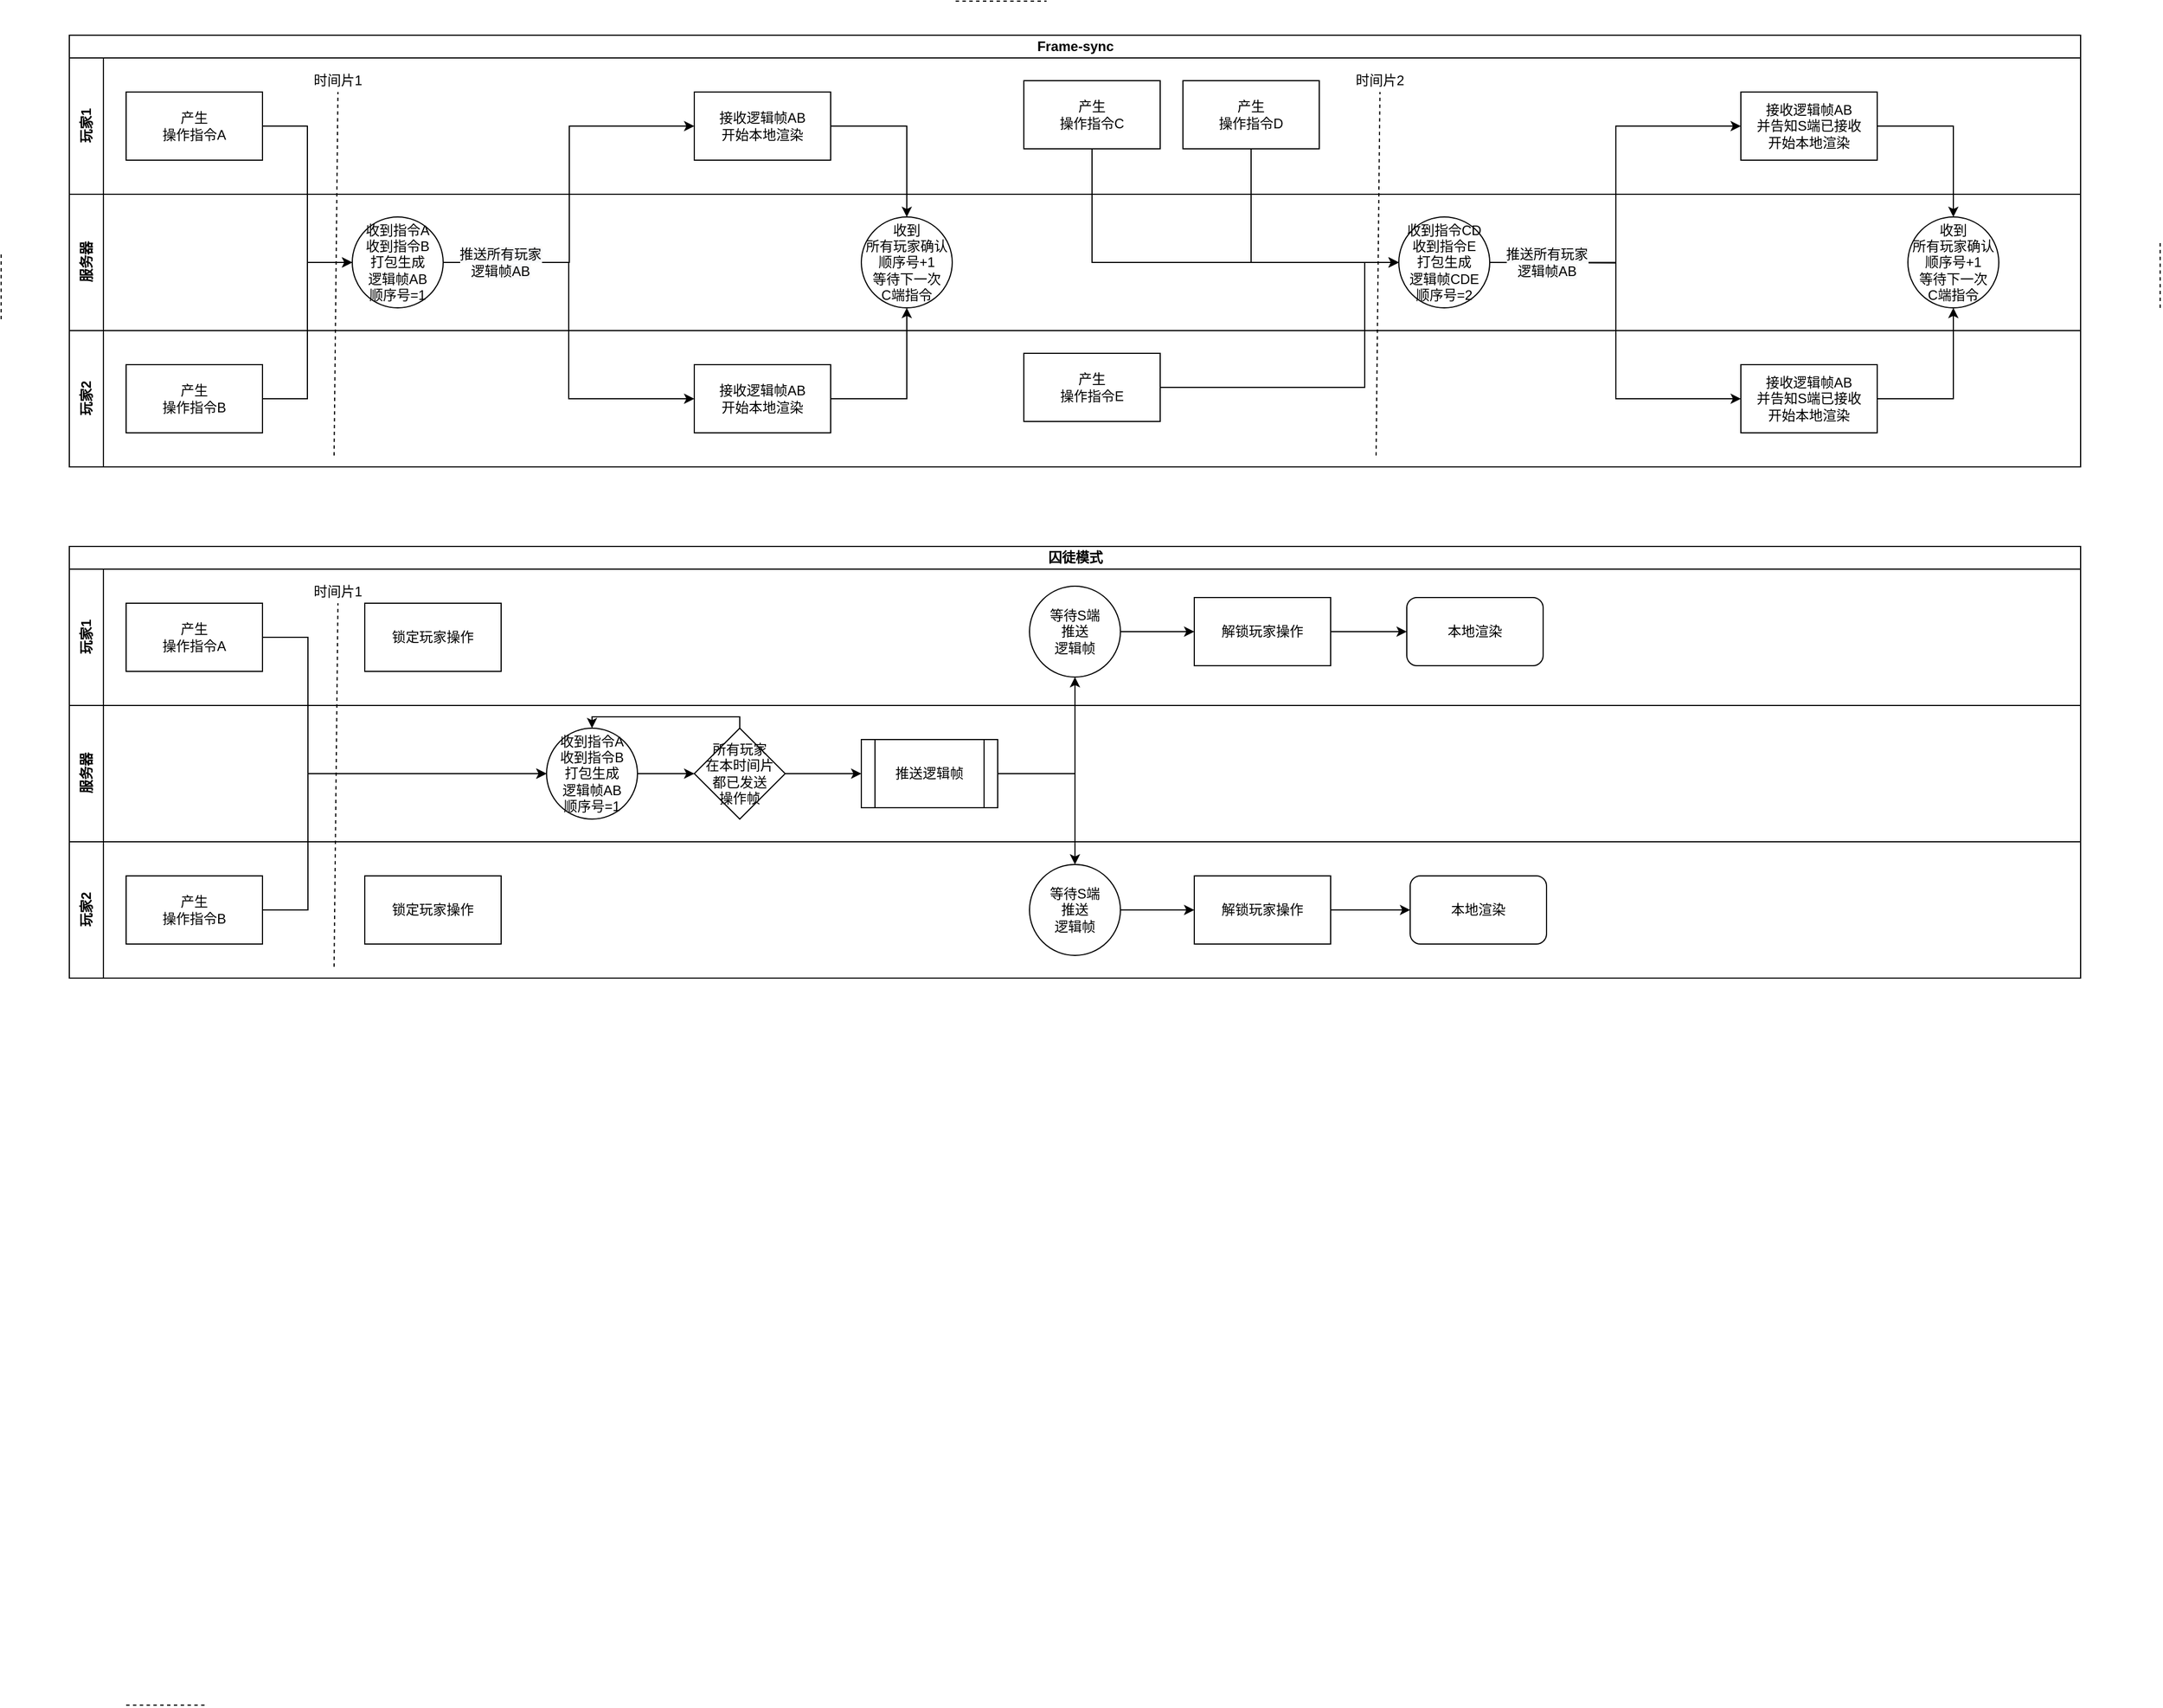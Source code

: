 <mxfile version="14.7.3" type="github">
  <diagram id="-5-jdhdnzxWbleS5DXfY" name="Page-1">
    <mxGraphModel dx="1426" dy="647" grid="1" gridSize="10" guides="1" tooltips="1" connect="1" arrows="1" fold="1" page="1" pageScale="1" pageWidth="827" pageHeight="1169" math="0" shadow="0">
      <root>
        <mxCell id="0" />
        <mxCell id="1" parent="0" />
        <mxCell id="7hrJLlgsWt-9u6O5V6BG-1" value="Frame-sync" style="swimlane;html=1;childLayout=stackLayout;resizeParent=1;resizeParentMax=0;horizontal=1;startSize=20;horizontalStack=0;" parent="1" vertex="1">
          <mxGeometry x="180" y="60" width="1770" height="380" as="geometry" />
        </mxCell>
        <mxCell id="7hrJLlgsWt-9u6O5V6BG-2" value="玩家1" style="swimlane;html=1;startSize=30;horizontal=0;" parent="7hrJLlgsWt-9u6O5V6BG-1" vertex="1">
          <mxGeometry y="20" width="1770" height="120" as="geometry" />
        </mxCell>
        <mxCell id="7hrJLlgsWt-9u6O5V6BG-5" value="产生&lt;br&gt;操作指令A" style="rounded=0;whiteSpace=wrap;html=1;" parent="7hrJLlgsWt-9u6O5V6BG-2" vertex="1">
          <mxGeometry x="50" y="30" width="120" height="60" as="geometry" />
        </mxCell>
        <mxCell id="7hrJLlgsWt-9u6O5V6BG-11" value="接收逻辑帧AB&lt;br&gt;开始本地渲染" style="rounded=0;whiteSpace=wrap;html=1;" parent="7hrJLlgsWt-9u6O5V6BG-2" vertex="1">
          <mxGeometry x="550" y="30" width="120" height="60" as="geometry" />
        </mxCell>
        <mxCell id="YzlM53vTQGtiB-58P6q3-10" value="产生&lt;br&gt;操作指令C" style="rounded=0;whiteSpace=wrap;html=1;" parent="7hrJLlgsWt-9u6O5V6BG-2" vertex="1">
          <mxGeometry x="840" y="20" width="120" height="60" as="geometry" />
        </mxCell>
        <mxCell id="YzlM53vTQGtiB-58P6q3-11" value="产生&lt;br&gt;操作指令D" style="rounded=0;whiteSpace=wrap;html=1;" parent="7hrJLlgsWt-9u6O5V6BG-2" vertex="1">
          <mxGeometry x="980" y="20" width="120" height="60" as="geometry" />
        </mxCell>
        <mxCell id="YzlM53vTQGtiB-58P6q3-26" value="" style="endArrow=none;dashed=1;html=1;" parent="7hrJLlgsWt-9u6O5V6BG-2" target="YzlM53vTQGtiB-58P6q3-28" edge="1">
          <mxGeometry width="50" height="50" relative="1" as="geometry">
            <mxPoint x="233" y="350" as="sourcePoint" />
            <mxPoint x="233" y="20" as="targetPoint" />
          </mxGeometry>
        </mxCell>
        <mxCell id="YzlM53vTQGtiB-58P6q3-28" value="时间片1" style="text;html=1;strokeColor=none;fillColor=none;align=center;verticalAlign=middle;whiteSpace=wrap;rounded=0;" parent="7hrJLlgsWt-9u6O5V6BG-2" vertex="1">
          <mxGeometry x="213" y="10" width="47" height="20" as="geometry" />
        </mxCell>
        <mxCell id="YzlM53vTQGtiB-58P6q3-30" value="" style="endArrow=none;dashed=1;html=1;" parent="7hrJLlgsWt-9u6O5V6BG-2" target="YzlM53vTQGtiB-58P6q3-31" edge="1">
          <mxGeometry width="50" height="50" relative="1" as="geometry">
            <mxPoint x="1150" y="350" as="sourcePoint" />
            <mxPoint x="970" y="-60" as="targetPoint" />
          </mxGeometry>
        </mxCell>
        <mxCell id="YzlM53vTQGtiB-58P6q3-31" value="时间片2" style="text;html=1;strokeColor=none;fillColor=none;align=center;verticalAlign=middle;whiteSpace=wrap;rounded=0;" parent="7hrJLlgsWt-9u6O5V6BG-2" vertex="1">
          <mxGeometry x="1130" y="10" width="47" height="20" as="geometry" />
        </mxCell>
        <mxCell id="7hrJLlgsWt-9u6O5V6BG-3" value="服务器" style="swimlane;html=1;startSize=30;horizontal=0;" parent="7hrJLlgsWt-9u6O5V6BG-1" vertex="1">
          <mxGeometry y="140" width="1770" height="120" as="geometry" />
        </mxCell>
        <mxCell id="7hrJLlgsWt-9u6O5V6BG-7" value="收到指令A&lt;br&gt;收到指令B&lt;br&gt;打包生成&lt;br&gt;逻辑帧AB&lt;br&gt;顺序号=1" style="ellipse;whiteSpace=wrap;html=1;aspect=fixed;" parent="7hrJLlgsWt-9u6O5V6BG-3" vertex="1">
          <mxGeometry x="249" y="20" width="80" height="80" as="geometry" />
        </mxCell>
        <mxCell id="AFSrom-hQQR1lpxEIdzh-1" value="收到&lt;br&gt;所有玩家确认&lt;br&gt;顺序号+1&lt;br&gt;等待下一次&lt;br&gt;C端指令" style="ellipse;whiteSpace=wrap;html=1;aspect=fixed;" parent="7hrJLlgsWt-9u6O5V6BG-3" vertex="1">
          <mxGeometry x="697" y="20" width="80" height="80" as="geometry" />
        </mxCell>
        <mxCell id="YzlM53vTQGtiB-58P6q3-13" value="收到指令CD&lt;br&gt;收到指令E&lt;br&gt;打包生成&lt;br&gt;逻辑帧CDE&lt;br&gt;顺序号=2" style="ellipse;whiteSpace=wrap;html=1;aspect=fixed;" parent="7hrJLlgsWt-9u6O5V6BG-3" vertex="1">
          <mxGeometry x="1170" y="20" width="80" height="80" as="geometry" />
        </mxCell>
        <mxCell id="7hrJLlgsWt-9u6O5V6BG-4" value="玩家2" style="swimlane;html=1;startSize=30;horizontal=0;" parent="7hrJLlgsWt-9u6O5V6BG-1" vertex="1">
          <mxGeometry y="260" width="1770" height="120" as="geometry" />
        </mxCell>
        <mxCell id="7hrJLlgsWt-9u6O5V6BG-6" value="产生&lt;br&gt;操作指令B" style="rounded=0;whiteSpace=wrap;html=1;" parent="7hrJLlgsWt-9u6O5V6BG-4" vertex="1">
          <mxGeometry x="50" y="30" width="120" height="60" as="geometry" />
        </mxCell>
        <mxCell id="7hrJLlgsWt-9u6O5V6BG-12" value="接收逻辑帧AB&lt;br&gt;开始本地渲染" style="rounded=0;whiteSpace=wrap;html=1;" parent="7hrJLlgsWt-9u6O5V6BG-4" vertex="1">
          <mxGeometry x="550" y="30" width="120" height="60" as="geometry" />
        </mxCell>
        <mxCell id="YzlM53vTQGtiB-58P6q3-12" value="产生&lt;br&gt;操作指令E" style="rounded=0;whiteSpace=wrap;html=1;" parent="7hrJLlgsWt-9u6O5V6BG-4" vertex="1">
          <mxGeometry x="840" y="20" width="120" height="60" as="geometry" />
        </mxCell>
        <mxCell id="7hrJLlgsWt-9u6O5V6BG-8" style="edgeStyle=orthogonalEdgeStyle;rounded=0;orthogonalLoop=1;jettySize=auto;html=1;entryX=0;entryY=0.5;entryDx=0;entryDy=0;" parent="7hrJLlgsWt-9u6O5V6BG-1" source="7hrJLlgsWt-9u6O5V6BG-5" target="7hrJLlgsWt-9u6O5V6BG-7" edge="1">
          <mxGeometry relative="1" as="geometry" />
        </mxCell>
        <mxCell id="7hrJLlgsWt-9u6O5V6BG-9" style="edgeStyle=orthogonalEdgeStyle;rounded=0;orthogonalLoop=1;jettySize=auto;html=1;entryX=0;entryY=0.5;entryDx=0;entryDy=0;" parent="7hrJLlgsWt-9u6O5V6BG-1" source="7hrJLlgsWt-9u6O5V6BG-6" target="7hrJLlgsWt-9u6O5V6BG-7" edge="1">
          <mxGeometry relative="1" as="geometry" />
        </mxCell>
        <mxCell id="7hrJLlgsWt-9u6O5V6BG-13" style="edgeStyle=orthogonalEdgeStyle;rounded=0;orthogonalLoop=1;jettySize=auto;html=1;entryX=0;entryY=0.5;entryDx=0;entryDy=0;exitX=1;exitY=0.5;exitDx=0;exitDy=0;" parent="7hrJLlgsWt-9u6O5V6BG-1" source="7hrJLlgsWt-9u6O5V6BG-7" target="7hrJLlgsWt-9u6O5V6BG-11" edge="1">
          <mxGeometry relative="1" as="geometry">
            <mxPoint x="479" y="200" as="sourcePoint" />
            <Array as="points">
              <mxPoint x="440" y="200" />
              <mxPoint x="440" y="80" />
            </Array>
          </mxGeometry>
        </mxCell>
        <mxCell id="7hrJLlgsWt-9u6O5V6BG-14" style="edgeStyle=orthogonalEdgeStyle;rounded=0;orthogonalLoop=1;jettySize=auto;html=1;entryX=0;entryY=0.5;entryDx=0;entryDy=0;exitX=1;exitY=0.5;exitDx=0;exitDy=0;" parent="7hrJLlgsWt-9u6O5V6BG-1" source="7hrJLlgsWt-9u6O5V6BG-7" target="7hrJLlgsWt-9u6O5V6BG-12" edge="1">
          <mxGeometry relative="1" as="geometry">
            <mxPoint x="479" y="200" as="sourcePoint" />
          </mxGeometry>
        </mxCell>
        <mxCell id="AFSrom-hQQR1lpxEIdzh-46" value="&lt;span style=&quot;font-size: 12px ; background-color: rgb(248 , 249 , 250)&quot;&gt;推送所有玩家&lt;/span&gt;&lt;br style=&quot;font-size: 12px ; background-color: rgb(248 , 249 , 250)&quot;&gt;&lt;span style=&quot;font-size: 12px ; background-color: rgb(248 , 249 , 250)&quot;&gt;逻辑帧AB&lt;/span&gt;" style="edgeLabel;html=1;align=center;verticalAlign=middle;resizable=0;points=[];" parent="7hrJLlgsWt-9u6O5V6BG-14" vertex="1" connectable="0">
          <mxGeometry x="-0.707" relative="1" as="geometry">
            <mxPoint as="offset" />
          </mxGeometry>
        </mxCell>
        <mxCell id="AFSrom-hQQR1lpxEIdzh-2" style="edgeStyle=orthogonalEdgeStyle;rounded=0;orthogonalLoop=1;jettySize=auto;html=1;" parent="7hrJLlgsWt-9u6O5V6BG-1" source="7hrJLlgsWt-9u6O5V6BG-11" target="AFSrom-hQQR1lpxEIdzh-1" edge="1">
          <mxGeometry relative="1" as="geometry" />
        </mxCell>
        <mxCell id="AFSrom-hQQR1lpxEIdzh-3" style="edgeStyle=orthogonalEdgeStyle;rounded=0;orthogonalLoop=1;jettySize=auto;html=1;entryX=0.5;entryY=1;entryDx=0;entryDy=0;" parent="7hrJLlgsWt-9u6O5V6BG-1" source="7hrJLlgsWt-9u6O5V6BG-12" target="AFSrom-hQQR1lpxEIdzh-1" edge="1">
          <mxGeometry relative="1" as="geometry" />
        </mxCell>
        <mxCell id="YzlM53vTQGtiB-58P6q3-14" style="edgeStyle=orthogonalEdgeStyle;rounded=0;orthogonalLoop=1;jettySize=auto;html=1;entryX=0;entryY=0.5;entryDx=0;entryDy=0;" parent="7hrJLlgsWt-9u6O5V6BG-1" source="YzlM53vTQGtiB-58P6q3-11" target="YzlM53vTQGtiB-58P6q3-13" edge="1">
          <mxGeometry relative="1" as="geometry">
            <Array as="points">
              <mxPoint x="1040" y="200" />
            </Array>
          </mxGeometry>
        </mxCell>
        <mxCell id="YzlM53vTQGtiB-58P6q3-15" style="edgeStyle=orthogonalEdgeStyle;rounded=0;orthogonalLoop=1;jettySize=auto;html=1;entryX=0;entryY=0.5;entryDx=0;entryDy=0;" parent="7hrJLlgsWt-9u6O5V6BG-1" source="YzlM53vTQGtiB-58P6q3-10" target="YzlM53vTQGtiB-58P6q3-13" edge="1">
          <mxGeometry relative="1" as="geometry">
            <Array as="points">
              <mxPoint x="900" y="200" />
            </Array>
          </mxGeometry>
        </mxCell>
        <mxCell id="YzlM53vTQGtiB-58P6q3-16" style="edgeStyle=orthogonalEdgeStyle;rounded=0;orthogonalLoop=1;jettySize=auto;html=1;entryX=0;entryY=0.5;entryDx=0;entryDy=0;" parent="7hrJLlgsWt-9u6O5V6BG-1" source="YzlM53vTQGtiB-58P6q3-12" target="YzlM53vTQGtiB-58P6q3-13" edge="1">
          <mxGeometry relative="1" as="geometry">
            <Array as="points">
              <mxPoint x="1140" y="310" />
              <mxPoint x="1140" y="200" />
            </Array>
          </mxGeometry>
        </mxCell>
        <mxCell id="YzlM53vTQGtiB-58P6q3-18" value="接收逻辑帧AB&lt;br&gt;并告知S端已接收&lt;br&gt;开始本地渲染" style="rounded=0;whiteSpace=wrap;html=1;" parent="1" vertex="1">
          <mxGeometry x="1651" y="110" width="120" height="60" as="geometry" />
        </mxCell>
        <mxCell id="YzlM53vTQGtiB-58P6q3-19" value="收到&lt;br&gt;所有玩家确认&lt;br&gt;顺序号+1&lt;br&gt;等待下一次&lt;br&gt;C端指令" style="ellipse;whiteSpace=wrap;html=1;aspect=fixed;" parent="1" vertex="1">
          <mxGeometry x="1798" y="220" width="80" height="80" as="geometry" />
        </mxCell>
        <mxCell id="YzlM53vTQGtiB-58P6q3-20" value="接收逻辑帧AB&lt;br&gt;并告知S端已接收&lt;br&gt;开始本地渲染" style="rounded=0;whiteSpace=wrap;html=1;" parent="1" vertex="1">
          <mxGeometry x="1651" y="350" width="120" height="60" as="geometry" />
        </mxCell>
        <mxCell id="YzlM53vTQGtiB-58P6q3-21" style="edgeStyle=orthogonalEdgeStyle;rounded=0;orthogonalLoop=1;jettySize=auto;html=1;entryX=0;entryY=0.5;entryDx=0;entryDy=0;exitX=1;exitY=0.5;exitDx=0;exitDy=0;" parent="1" target="YzlM53vTQGtiB-58P6q3-18" edge="1">
          <mxGeometry relative="1" as="geometry">
            <mxPoint x="1430" y="260" as="sourcePoint" />
            <Array as="points">
              <mxPoint x="1541" y="260" />
              <mxPoint x="1541" y="140" />
            </Array>
          </mxGeometry>
        </mxCell>
        <mxCell id="YzlM53vTQGtiB-58P6q3-22" style="edgeStyle=orthogonalEdgeStyle;rounded=0;orthogonalLoop=1;jettySize=auto;html=1;entryX=0;entryY=0.5;entryDx=0;entryDy=0;exitX=1;exitY=0.5;exitDx=0;exitDy=0;" parent="1" target="YzlM53vTQGtiB-58P6q3-20" edge="1">
          <mxGeometry relative="1" as="geometry">
            <mxPoint x="1430" y="260" as="sourcePoint" />
          </mxGeometry>
        </mxCell>
        <mxCell id="YzlM53vTQGtiB-58P6q3-23" value="&lt;span style=&quot;font-size: 12px ; background-color: rgb(248 , 249 , 250)&quot;&gt;推送所有玩家&lt;/span&gt;&lt;br style=&quot;font-size: 12px ; background-color: rgb(248 , 249 , 250)&quot;&gt;&lt;span style=&quot;font-size: 12px ; background-color: rgb(248 , 249 , 250)&quot;&gt;逻辑帧AB&lt;/span&gt;" style="edgeLabel;html=1;align=center;verticalAlign=middle;resizable=0;points=[];" parent="YzlM53vTQGtiB-58P6q3-22" vertex="1" connectable="0">
          <mxGeometry x="-0.707" relative="1" as="geometry">
            <mxPoint as="offset" />
          </mxGeometry>
        </mxCell>
        <mxCell id="YzlM53vTQGtiB-58P6q3-24" style="edgeStyle=orthogonalEdgeStyle;rounded=0;orthogonalLoop=1;jettySize=auto;html=1;" parent="1" source="YzlM53vTQGtiB-58P6q3-18" target="YzlM53vTQGtiB-58P6q3-19" edge="1">
          <mxGeometry relative="1" as="geometry" />
        </mxCell>
        <mxCell id="YzlM53vTQGtiB-58P6q3-25" style="edgeStyle=orthogonalEdgeStyle;rounded=0;orthogonalLoop=1;jettySize=auto;html=1;entryX=0.5;entryY=1;entryDx=0;entryDy=0;" parent="1" source="YzlM53vTQGtiB-58P6q3-20" target="YzlM53vTQGtiB-58P6q3-19" edge="1">
          <mxGeometry relative="1" as="geometry" />
        </mxCell>
        <mxCell id="YzlM53vTQGtiB-58P6q3-86" value="" style="endArrow=none;dashed=1;html=1;" parent="1" edge="1">
          <mxGeometry width="50" height="50" relative="1" as="geometry">
            <mxPoint x="960" y="30" as="sourcePoint" />
            <mxPoint x="1040" y="30" as="targetPoint" />
          </mxGeometry>
        </mxCell>
        <mxCell id="YzlM53vTQGtiB-58P6q3-87" value="" style="endArrow=none;dashed=1;html=1;" parent="1" edge="1">
          <mxGeometry width="50" height="50" relative="1" as="geometry">
            <mxPoint x="120" y="310" as="sourcePoint" />
            <mxPoint x="120" y="250" as="targetPoint" />
          </mxGeometry>
        </mxCell>
        <mxCell id="YzlM53vTQGtiB-58P6q3-88" value="" style="endArrow=none;dashed=1;html=1;" parent="1" edge="1">
          <mxGeometry width="50" height="50" relative="1" as="geometry">
            <mxPoint x="2020" y="300" as="sourcePoint" />
            <mxPoint x="2020" y="240" as="targetPoint" />
          </mxGeometry>
        </mxCell>
        <mxCell id="YzlM53vTQGtiB-58P6q3-89" value="" style="endArrow=none;dashed=1;html=1;" parent="1" edge="1">
          <mxGeometry width="50" height="50" relative="1" as="geometry">
            <mxPoint x="230" y="1530" as="sourcePoint" />
            <mxPoint x="300" y="1530" as="targetPoint" />
          </mxGeometry>
        </mxCell>
        <mxCell id="M0FZiZdhZqYP138DUxzo-1" value="囚徒模式" style="swimlane;html=1;childLayout=stackLayout;resizeParent=1;resizeParentMax=0;horizontal=1;startSize=20;horizontalStack=0;" vertex="1" parent="1">
          <mxGeometry x="180" y="510" width="1770" height="380" as="geometry" />
        </mxCell>
        <mxCell id="M0FZiZdhZqYP138DUxzo-2" value="玩家1" style="swimlane;html=1;startSize=30;horizontal=0;" vertex="1" parent="M0FZiZdhZqYP138DUxzo-1">
          <mxGeometry y="20" width="1770" height="120" as="geometry" />
        </mxCell>
        <mxCell id="M0FZiZdhZqYP138DUxzo-3" value="产生&lt;br&gt;操作指令A" style="rounded=0;whiteSpace=wrap;html=1;" vertex="1" parent="M0FZiZdhZqYP138DUxzo-2">
          <mxGeometry x="50" y="30" width="120" height="60" as="geometry" />
        </mxCell>
        <mxCell id="M0FZiZdhZqYP138DUxzo-7" value="" style="endArrow=none;dashed=1;html=1;" edge="1" parent="M0FZiZdhZqYP138DUxzo-2" target="M0FZiZdhZqYP138DUxzo-8">
          <mxGeometry width="50" height="50" relative="1" as="geometry">
            <mxPoint x="233" y="350" as="sourcePoint" />
            <mxPoint x="233" y="20" as="targetPoint" />
          </mxGeometry>
        </mxCell>
        <mxCell id="M0FZiZdhZqYP138DUxzo-8" value="时间片1" style="text;html=1;strokeColor=none;fillColor=none;align=center;verticalAlign=middle;whiteSpace=wrap;rounded=0;" vertex="1" parent="M0FZiZdhZqYP138DUxzo-2">
          <mxGeometry x="213" y="10" width="47" height="20" as="geometry" />
        </mxCell>
        <mxCell id="M0FZiZdhZqYP138DUxzo-29" value="锁定玩家操作" style="rounded=0;whiteSpace=wrap;html=1;" vertex="1" parent="M0FZiZdhZqYP138DUxzo-2">
          <mxGeometry x="260" y="30" width="120" height="60" as="geometry" />
        </mxCell>
        <mxCell id="M0FZiZdhZqYP138DUxzo-62" style="edgeStyle=orthogonalEdgeStyle;rounded=0;orthogonalLoop=1;jettySize=auto;html=1;entryX=0;entryY=0.5;entryDx=0;entryDy=0;" edge="1" parent="M0FZiZdhZqYP138DUxzo-2" source="M0FZiZdhZqYP138DUxzo-46" target="M0FZiZdhZqYP138DUxzo-47">
          <mxGeometry relative="1" as="geometry" />
        </mxCell>
        <mxCell id="M0FZiZdhZqYP138DUxzo-46" value="等待S端&lt;br&gt;推送&lt;br&gt;逻辑帧" style="ellipse;whiteSpace=wrap;html=1;aspect=fixed;" vertex="1" parent="M0FZiZdhZqYP138DUxzo-2">
          <mxGeometry x="845" y="15" width="80" height="80" as="geometry" />
        </mxCell>
        <mxCell id="M0FZiZdhZqYP138DUxzo-60" style="edgeStyle=orthogonalEdgeStyle;rounded=0;orthogonalLoop=1;jettySize=auto;html=1;entryX=0;entryY=0.5;entryDx=0;entryDy=0;" edge="1" parent="M0FZiZdhZqYP138DUxzo-2" source="M0FZiZdhZqYP138DUxzo-47" target="M0FZiZdhZqYP138DUxzo-58">
          <mxGeometry relative="1" as="geometry" />
        </mxCell>
        <mxCell id="M0FZiZdhZqYP138DUxzo-47" value="解锁玩家操作" style="rounded=0;whiteSpace=wrap;html=1;" vertex="1" parent="M0FZiZdhZqYP138DUxzo-2">
          <mxGeometry x="990" y="25" width="120" height="60" as="geometry" />
        </mxCell>
        <mxCell id="M0FZiZdhZqYP138DUxzo-58" value="本地渲染" style="rounded=1;whiteSpace=wrap;html=1;" vertex="1" parent="M0FZiZdhZqYP138DUxzo-2">
          <mxGeometry x="1177" y="25" width="120" height="60" as="geometry" />
        </mxCell>
        <mxCell id="M0FZiZdhZqYP138DUxzo-11" value="服务器" style="swimlane;html=1;startSize=30;horizontal=0;" vertex="1" parent="M0FZiZdhZqYP138DUxzo-1">
          <mxGeometry y="140" width="1770" height="120" as="geometry" />
        </mxCell>
        <mxCell id="M0FZiZdhZqYP138DUxzo-53" style="edgeStyle=orthogonalEdgeStyle;rounded=0;orthogonalLoop=1;jettySize=auto;html=1;" edge="1" parent="M0FZiZdhZqYP138DUxzo-11" source="M0FZiZdhZqYP138DUxzo-12" target="M0FZiZdhZqYP138DUxzo-51">
          <mxGeometry relative="1" as="geometry" />
        </mxCell>
        <mxCell id="M0FZiZdhZqYP138DUxzo-12" value="收到指令A&lt;br&gt;收到指令B&lt;br&gt;打包生成&lt;br&gt;逻辑帧AB&lt;br&gt;顺序号=1" style="ellipse;whiteSpace=wrap;html=1;aspect=fixed;" vertex="1" parent="M0FZiZdhZqYP138DUxzo-11">
          <mxGeometry x="420" y="20" width="80" height="80" as="geometry" />
        </mxCell>
        <mxCell id="M0FZiZdhZqYP138DUxzo-54" style="edgeStyle=orthogonalEdgeStyle;rounded=0;orthogonalLoop=1;jettySize=auto;html=1;" edge="1" parent="M0FZiZdhZqYP138DUxzo-11" source="M0FZiZdhZqYP138DUxzo-51" target="M0FZiZdhZqYP138DUxzo-52">
          <mxGeometry relative="1" as="geometry" />
        </mxCell>
        <mxCell id="M0FZiZdhZqYP138DUxzo-57" style="edgeStyle=orthogonalEdgeStyle;rounded=0;orthogonalLoop=1;jettySize=auto;html=1;entryX=0.5;entryY=0;entryDx=0;entryDy=0;" edge="1" parent="M0FZiZdhZqYP138DUxzo-11" source="M0FZiZdhZqYP138DUxzo-51" target="M0FZiZdhZqYP138DUxzo-12">
          <mxGeometry relative="1" as="geometry">
            <Array as="points">
              <mxPoint x="590" y="10" />
              <mxPoint x="460" y="10" />
            </Array>
          </mxGeometry>
        </mxCell>
        <mxCell id="M0FZiZdhZqYP138DUxzo-51" value="所有玩家&lt;br&gt;在本时间片&lt;br&gt;都已发送&lt;br&gt;操作帧" style="rhombus;whiteSpace=wrap;html=1;" vertex="1" parent="M0FZiZdhZqYP138DUxzo-11">
          <mxGeometry x="550" y="20" width="80" height="80" as="geometry" />
        </mxCell>
        <mxCell id="M0FZiZdhZqYP138DUxzo-52" value="推送逻辑帧" style="shape=process;whiteSpace=wrap;html=1;backgroundOutline=1;" vertex="1" parent="M0FZiZdhZqYP138DUxzo-11">
          <mxGeometry x="697" y="30" width="120" height="60" as="geometry" />
        </mxCell>
        <mxCell id="M0FZiZdhZqYP138DUxzo-15" value="玩家2" style="swimlane;html=1;startSize=30;horizontal=0;" vertex="1" parent="M0FZiZdhZqYP138DUxzo-1">
          <mxGeometry y="260" width="1770" height="120" as="geometry" />
        </mxCell>
        <mxCell id="M0FZiZdhZqYP138DUxzo-16" value="产生&lt;br&gt;操作指令B" style="rounded=0;whiteSpace=wrap;html=1;" vertex="1" parent="M0FZiZdhZqYP138DUxzo-15">
          <mxGeometry x="50" y="30" width="120" height="60" as="geometry" />
        </mxCell>
        <mxCell id="M0FZiZdhZqYP138DUxzo-48" value="锁定玩家操作" style="rounded=0;whiteSpace=wrap;html=1;" vertex="1" parent="M0FZiZdhZqYP138DUxzo-15">
          <mxGeometry x="260" y="30" width="120" height="60" as="geometry" />
        </mxCell>
        <mxCell id="M0FZiZdhZqYP138DUxzo-63" style="edgeStyle=orthogonalEdgeStyle;rounded=0;orthogonalLoop=1;jettySize=auto;html=1;entryX=0;entryY=0.5;entryDx=0;entryDy=0;" edge="1" parent="M0FZiZdhZqYP138DUxzo-15" source="M0FZiZdhZqYP138DUxzo-49" target="M0FZiZdhZqYP138DUxzo-50">
          <mxGeometry relative="1" as="geometry" />
        </mxCell>
        <mxCell id="M0FZiZdhZqYP138DUxzo-49" value="等待S端&lt;br&gt;推送&lt;br&gt;逻辑帧" style="ellipse;whiteSpace=wrap;html=1;aspect=fixed;" vertex="1" parent="M0FZiZdhZqYP138DUxzo-15">
          <mxGeometry x="845" y="20" width="80" height="80" as="geometry" />
        </mxCell>
        <mxCell id="M0FZiZdhZqYP138DUxzo-61" style="edgeStyle=orthogonalEdgeStyle;rounded=0;orthogonalLoop=1;jettySize=auto;html=1;entryX=0;entryY=0.5;entryDx=0;entryDy=0;" edge="1" parent="M0FZiZdhZqYP138DUxzo-15" source="M0FZiZdhZqYP138DUxzo-50" target="M0FZiZdhZqYP138DUxzo-59">
          <mxGeometry relative="1" as="geometry" />
        </mxCell>
        <mxCell id="M0FZiZdhZqYP138DUxzo-50" value="解锁玩家操作" style="rounded=0;whiteSpace=wrap;html=1;" vertex="1" parent="M0FZiZdhZqYP138DUxzo-15">
          <mxGeometry x="990" y="30" width="120" height="60" as="geometry" />
        </mxCell>
        <mxCell id="M0FZiZdhZqYP138DUxzo-59" value="本地渲染" style="rounded=1;whiteSpace=wrap;html=1;" vertex="1" parent="M0FZiZdhZqYP138DUxzo-15">
          <mxGeometry x="1180" y="30" width="120" height="60" as="geometry" />
        </mxCell>
        <mxCell id="M0FZiZdhZqYP138DUxzo-19" style="edgeStyle=orthogonalEdgeStyle;rounded=0;orthogonalLoop=1;jettySize=auto;html=1;entryX=0;entryY=0.5;entryDx=0;entryDy=0;" edge="1" parent="M0FZiZdhZqYP138DUxzo-1" source="M0FZiZdhZqYP138DUxzo-3" target="M0FZiZdhZqYP138DUxzo-12">
          <mxGeometry relative="1" as="geometry">
            <Array as="points">
              <mxPoint x="210" y="80" />
              <mxPoint x="210" y="200" />
            </Array>
          </mxGeometry>
        </mxCell>
        <mxCell id="M0FZiZdhZqYP138DUxzo-20" style="edgeStyle=orthogonalEdgeStyle;rounded=0;orthogonalLoop=1;jettySize=auto;html=1;entryX=0;entryY=0.5;entryDx=0;entryDy=0;" edge="1" parent="M0FZiZdhZqYP138DUxzo-1" source="M0FZiZdhZqYP138DUxzo-16" target="M0FZiZdhZqYP138DUxzo-12">
          <mxGeometry relative="1" as="geometry">
            <Array as="points">
              <mxPoint x="210" y="320" />
              <mxPoint x="210" y="200" />
            </Array>
          </mxGeometry>
        </mxCell>
        <mxCell id="M0FZiZdhZqYP138DUxzo-55" style="edgeStyle=orthogonalEdgeStyle;rounded=0;orthogonalLoop=1;jettySize=auto;html=1;" edge="1" parent="M0FZiZdhZqYP138DUxzo-1" source="M0FZiZdhZqYP138DUxzo-52" target="M0FZiZdhZqYP138DUxzo-46">
          <mxGeometry relative="1" as="geometry" />
        </mxCell>
        <mxCell id="M0FZiZdhZqYP138DUxzo-56" style="edgeStyle=orthogonalEdgeStyle;rounded=0;orthogonalLoop=1;jettySize=auto;html=1;entryX=0.5;entryY=0;entryDx=0;entryDy=0;" edge="1" parent="M0FZiZdhZqYP138DUxzo-1" source="M0FZiZdhZqYP138DUxzo-52" target="M0FZiZdhZqYP138DUxzo-49">
          <mxGeometry relative="1" as="geometry" />
        </mxCell>
      </root>
    </mxGraphModel>
  </diagram>
</mxfile>
